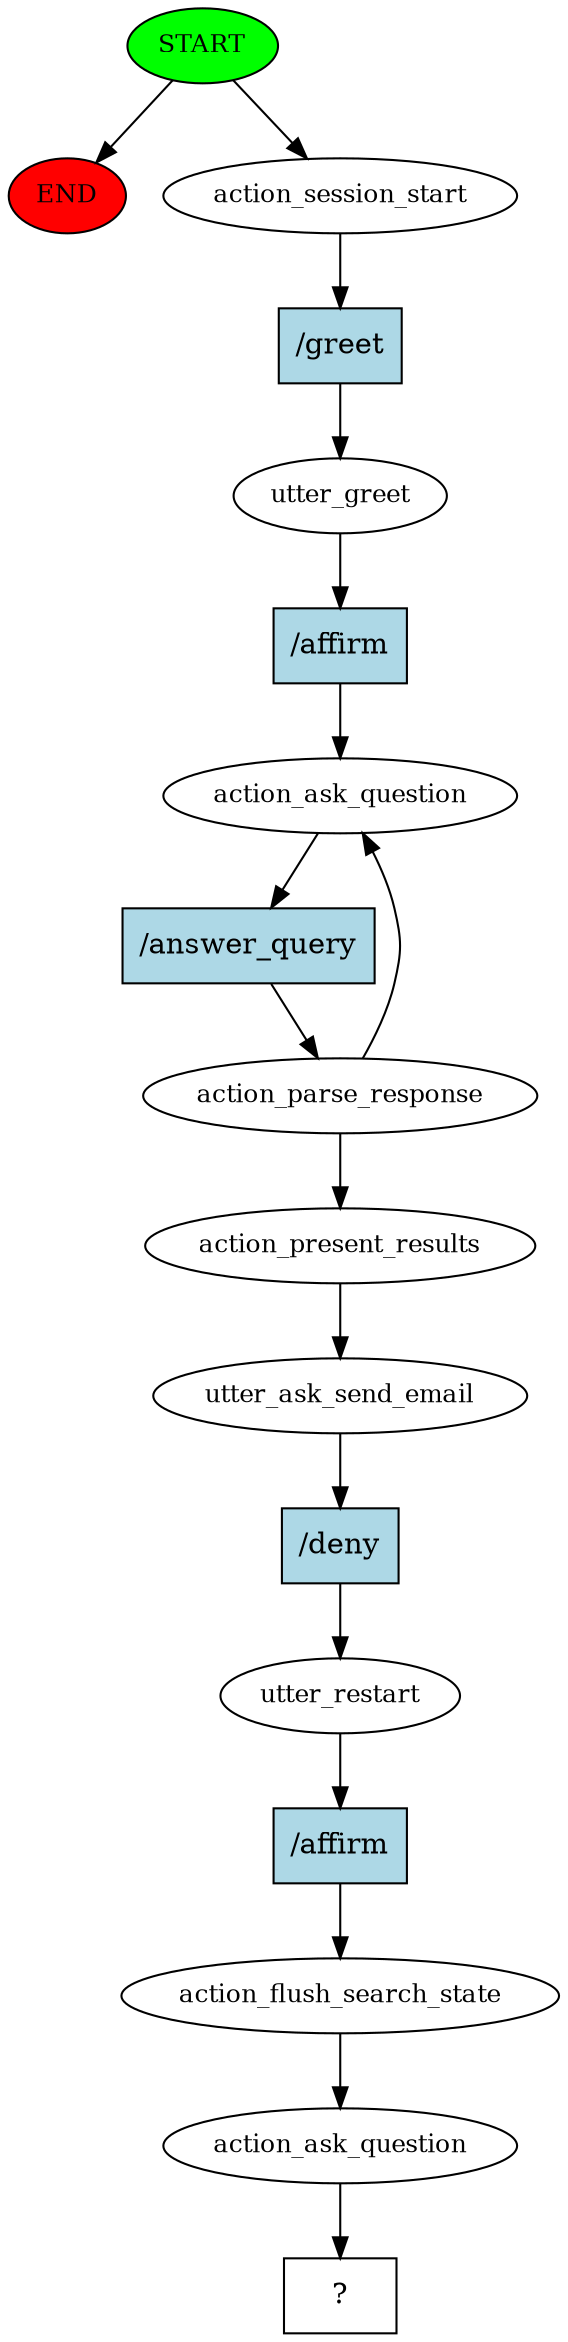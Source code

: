 digraph  {
0 [class="start active", fillcolor=green, fontsize=12, label=START, style=filled];
"-1" [class=end, fillcolor=red, fontsize=12, label=END, style=filled];
1 [class=active, fontsize=12, label=action_session_start];
2 [class=active, fontsize=12, label=utter_greet];
3 [class=active, fontsize=12, label=action_ask_question];
4 [class=active, fontsize=12, label=action_parse_response];
15 [class=active, fontsize=12, label=action_present_results];
16 [class=active, fontsize=12, label=utter_ask_send_email];
17 [class=active, fontsize=12, label=utter_restart];
18 [class=active, fontsize=12, label=action_flush_search_state];
19 [class=active, fontsize=12, label=action_ask_question];
20 [class="intent dashed active", label="  ?  ", shape=rect];
21 [class="intent active", fillcolor=lightblue, label="/greet", shape=rect, style=filled];
22 [class="intent active", fillcolor=lightblue, label="/affirm", shape=rect, style=filled];
23 [class="intent active", fillcolor=lightblue, label="/answer_query", shape=rect, style=filled];
24 [class="intent active", fillcolor=lightblue, label="/deny", shape=rect, style=filled];
25 [class="intent active", fillcolor=lightblue, label="/affirm", shape=rect, style=filled];
0 -> "-1"  [class="", key=NONE, label=""];
0 -> 1  [class=active, key=NONE, label=""];
1 -> 21  [class=active, key=0];
2 -> 22  [class=active, key=0];
3 -> 23  [class=active, key=0];
4 -> 3  [class=active, key=NONE, label=""];
4 -> 15  [class=active, key=NONE, label=""];
15 -> 16  [class=active, key=NONE, label=""];
16 -> 24  [class=active, key=0];
17 -> 25  [class=active, key=0];
18 -> 19  [class=active, key=NONE, label=""];
19 -> 20  [class=active, key=NONE, label=""];
21 -> 2  [class=active, key=0];
22 -> 3  [class=active, key=0];
23 -> 4  [class=active, key=0];
24 -> 17  [class=active, key=0];
25 -> 18  [class=active, key=0];
}
